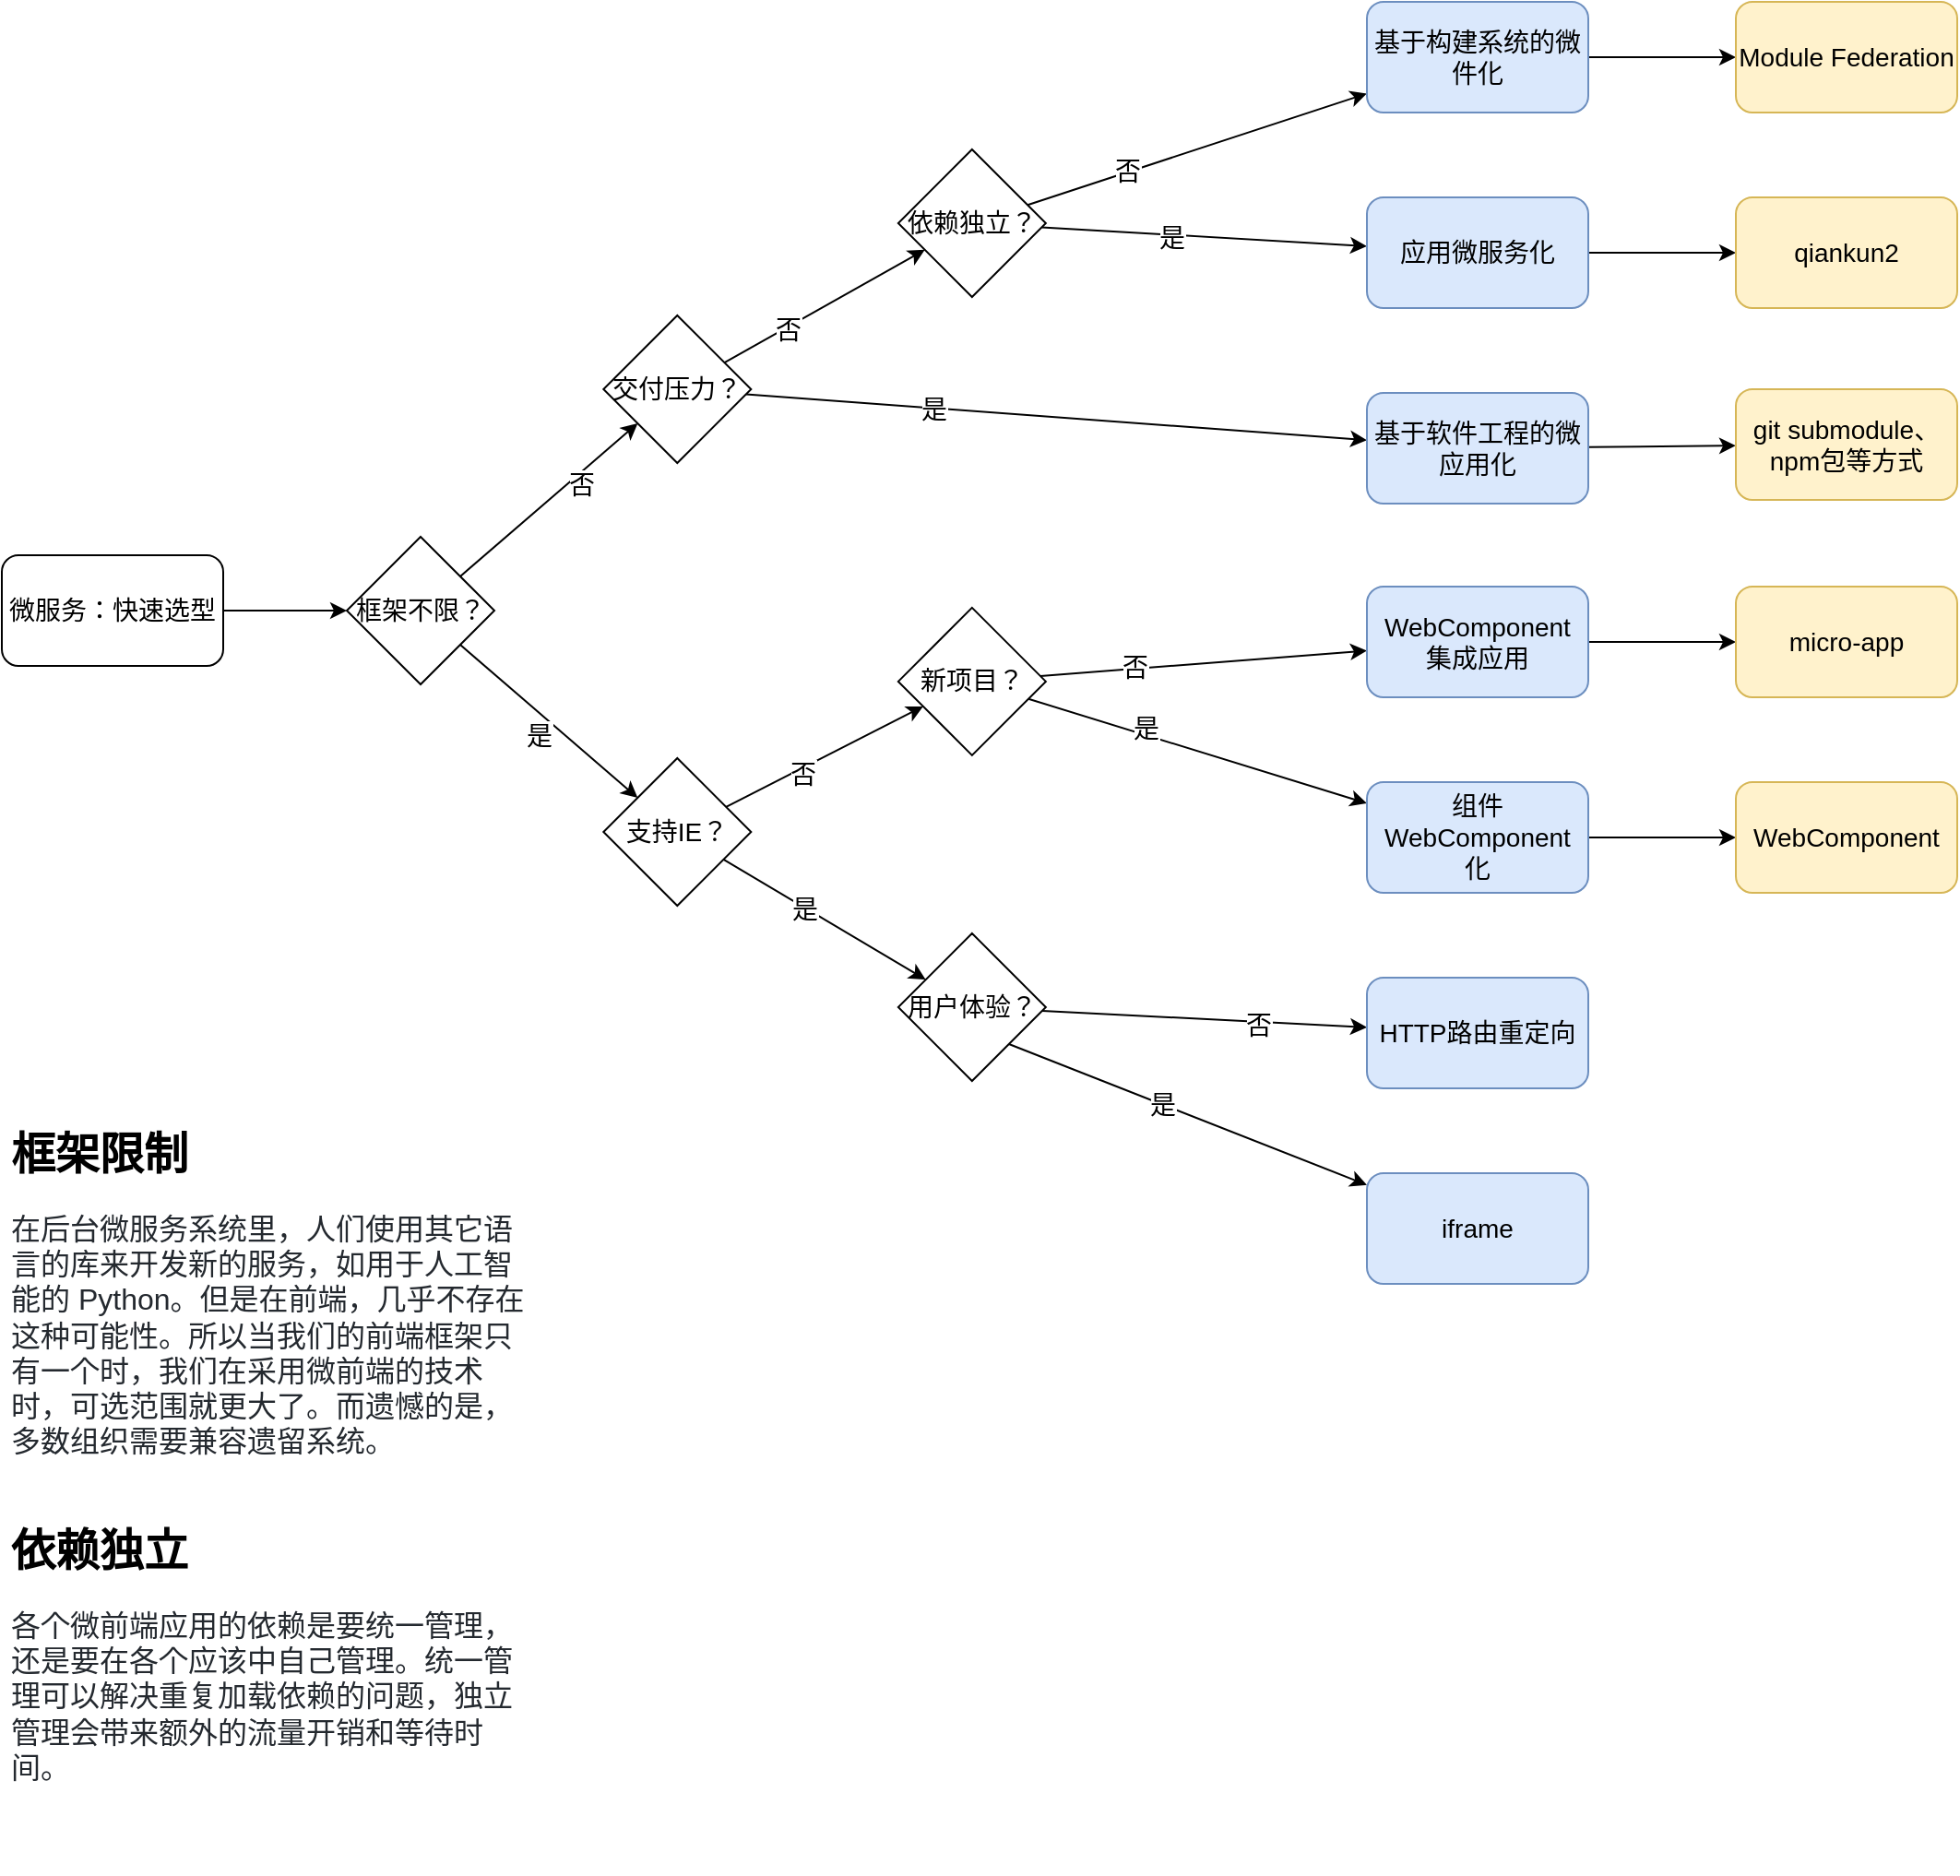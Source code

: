 <mxfile version="20.8.5" type="device"><diagram id="Aqddh8U13mh-_7fVtZlr" name="快速选型"><mxGraphModel dx="1434" dy="764" grid="1" gridSize="10" guides="1" tooltips="1" connect="1" arrows="1" fold="1" page="1" pageScale="1" pageWidth="827" pageHeight="1169" math="0" shadow="0"><root><mxCell id="0"/><mxCell id="1" parent="0"/><mxCell id="csilXPxzsDW-3RmqhbRa-12" style="edgeStyle=orthogonalEdgeStyle;rounded=0;orthogonalLoop=1;jettySize=auto;html=1;fontSize=14;" parent="1" source="csilXPxzsDW-3RmqhbRa-1" target="csilXPxzsDW-3RmqhbRa-11" edge="1"><mxGeometry relative="1" as="geometry"/></mxCell><mxCell id="csilXPxzsDW-3RmqhbRa-1" value="微服务：快速选型" style="rounded=1;whiteSpace=wrap;html=1;fontSize=14;" parent="1" vertex="1"><mxGeometry x="120" y="330" width="120" height="60" as="geometry"/></mxCell><mxCell id="csilXPxzsDW-3RmqhbRa-14" value="" style="rounded=0;orthogonalLoop=1;jettySize=auto;html=1;fontSize=14;" parent="1" source="csilXPxzsDW-3RmqhbRa-11" target="csilXPxzsDW-3RmqhbRa-13" edge="1"><mxGeometry relative="1" as="geometry"><mxPoint x="378.404" y="335.404" as="sourcePoint"/></mxGeometry></mxCell><mxCell id="csilXPxzsDW-3RmqhbRa-23" value="否" style="text;html=1;align=center;verticalAlign=middle;resizable=0;points=[];labelBackgroundColor=#ffffff;fontSize=14;" parent="csilXPxzsDW-3RmqhbRa-14" vertex="1" connectable="0"><mxGeometry x="0.287" y="-5" relative="1" as="geometry"><mxPoint as="offset"/></mxGeometry></mxCell><mxCell id="csilXPxzsDW-3RmqhbRa-15" style="edgeStyle=none;rounded=0;orthogonalLoop=1;jettySize=auto;html=1;fontSize=14;" parent="1" source="csilXPxzsDW-3RmqhbRa-11" target="csilXPxzsDW-3RmqhbRa-16" edge="1"><mxGeometry relative="1" as="geometry"><mxPoint x="463" y="450" as="targetPoint"/><mxPoint x="383" y="380" as="sourcePoint"/></mxGeometry></mxCell><mxCell id="csilXPxzsDW-3RmqhbRa-24" value="是" style="text;html=1;align=center;verticalAlign=middle;resizable=0;points=[];labelBackgroundColor=#ffffff;fontSize=14;" parent="csilXPxzsDW-3RmqhbRa-15" vertex="1" connectable="0"><mxGeometry x="0.237" y="3" relative="1" as="geometry"><mxPoint x="-19.012" as="offset"/></mxGeometry></mxCell><mxCell id="csilXPxzsDW-3RmqhbRa-11" value="框架不限？" style="rhombus;whiteSpace=wrap;html=1;fontSize=14;" parent="1" vertex="1"><mxGeometry x="307" y="320" width="80" height="80" as="geometry"/></mxCell><mxCell id="csilXPxzsDW-3RmqhbRa-22" value="" style="edgeStyle=none;rounded=0;orthogonalLoop=1;jettySize=auto;html=1;fontSize=14;" parent="1" source="csilXPxzsDW-3RmqhbRa-13" target="csilXPxzsDW-3RmqhbRa-21" edge="1"><mxGeometry relative="1" as="geometry"/></mxCell><mxCell id="Es7d4IAkhjPUTr1Keu-_-25" value="否" style="text;html=1;align=center;verticalAlign=middle;resizable=0;points=[];labelBackgroundColor=#ffffff;fontSize=14;" parent="csilXPxzsDW-3RmqhbRa-22" vertex="1" connectable="0"><mxGeometry x="-0.384" y="-1" relative="1" as="geometry"><mxPoint as="offset"/></mxGeometry></mxCell><mxCell id="Es7d4IAkhjPUTr1Keu-_-13" style="edgeStyle=none;rounded=0;orthogonalLoop=1;jettySize=auto;html=1;fontSize=14;" parent="1" source="csilXPxzsDW-3RmqhbRa-13" target="csilXPxzsDW-3RmqhbRa-30" edge="1"><mxGeometry relative="1" as="geometry"/></mxCell><mxCell id="Es7d4IAkhjPUTr1Keu-_-14" value="是" style="text;html=1;align=center;verticalAlign=middle;resizable=0;points=[];labelBackgroundColor=#ffffff;fontSize=14;" parent="Es7d4IAkhjPUTr1Keu-_-13" vertex="1" connectable="0"><mxGeometry x="-0.4" y="-1" relative="1" as="geometry"><mxPoint as="offset"/></mxGeometry></mxCell><mxCell id="csilXPxzsDW-3RmqhbRa-13" value="交付压力？" style="rhombus;whiteSpace=wrap;html=1;fontSize=14;" parent="1" vertex="1"><mxGeometry x="446.154" y="200" width="80" height="80" as="geometry"/></mxCell><mxCell id="Es7d4IAkhjPUTr1Keu-_-9" style="rounded=0;orthogonalLoop=1;jettySize=auto;html=1;fontSize=14;" parent="1" source="csilXPxzsDW-3RmqhbRa-21" target="csilXPxzsDW-3RmqhbRa-28" edge="1"><mxGeometry relative="1" as="geometry"/></mxCell><mxCell id="Es7d4IAkhjPUTr1Keu-_-11" value="是" style="text;html=1;align=center;verticalAlign=middle;resizable=0;points=[];labelBackgroundColor=#ffffff;fontSize=14;" parent="Es7d4IAkhjPUTr1Keu-_-9" vertex="1" connectable="0"><mxGeometry x="-0.204" y="-1" relative="1" as="geometry"><mxPoint as="offset"/></mxGeometry></mxCell><mxCell id="Es7d4IAkhjPUTr1Keu-_-10" style="edgeStyle=none;rounded=0;orthogonalLoop=1;jettySize=auto;html=1;fontSize=14;" parent="1" source="csilXPxzsDW-3RmqhbRa-21" target="csilXPxzsDW-3RmqhbRa-29" edge="1"><mxGeometry relative="1" as="geometry"/></mxCell><mxCell id="Es7d4IAkhjPUTr1Keu-_-12" value="否" style="text;html=1;align=center;verticalAlign=middle;resizable=0;points=[];labelBackgroundColor=#ffffff;fontSize=14;" parent="Es7d4IAkhjPUTr1Keu-_-10" vertex="1" connectable="0"><mxGeometry x="-0.409" y="1" relative="1" as="geometry"><mxPoint as="offset"/></mxGeometry></mxCell><mxCell id="csilXPxzsDW-3RmqhbRa-21" value="依赖独立？" style="rhombus;whiteSpace=wrap;html=1;fontSize=14;" parent="1" vertex="1"><mxGeometry x="605.929" y="110" width="80" height="80" as="geometry"/></mxCell><mxCell id="csilXPxzsDW-3RmqhbRa-18" value="" style="edgeStyle=none;rounded=0;orthogonalLoop=1;jettySize=auto;html=1;fontSize=14;" parent="1" source="csilXPxzsDW-3RmqhbRa-16" target="csilXPxzsDW-3RmqhbRa-17" edge="1"><mxGeometry relative="1" as="geometry"/></mxCell><mxCell id="Es7d4IAkhjPUTr1Keu-_-23" value="是" style="text;html=1;align=center;verticalAlign=middle;resizable=0;points=[];labelBackgroundColor=#ffffff;fontSize=14;" parent="csilXPxzsDW-3RmqhbRa-18" vertex="1" connectable="0"><mxGeometry x="-0.2" y="-1" relative="1" as="geometry"><mxPoint as="offset"/></mxGeometry></mxCell><mxCell id="csilXPxzsDW-3RmqhbRa-20" value="" style="edgeStyle=none;rounded=0;orthogonalLoop=1;jettySize=auto;html=1;fontSize=14;" parent="1" source="csilXPxzsDW-3RmqhbRa-16" target="csilXPxzsDW-3RmqhbRa-19" edge="1"><mxGeometry relative="1" as="geometry"/></mxCell><mxCell id="Es7d4IAkhjPUTr1Keu-_-24" value="否" style="text;html=1;align=center;verticalAlign=middle;resizable=0;points=[];labelBackgroundColor=#ffffff;fontSize=14;" parent="csilXPxzsDW-3RmqhbRa-20" vertex="1" connectable="0"><mxGeometry x="-0.248" y="-3" relative="1" as="geometry"><mxPoint as="offset"/></mxGeometry></mxCell><mxCell id="csilXPxzsDW-3RmqhbRa-16" value="支持IE？" style="rhombus;whiteSpace=wrap;html=1;fontSize=14;" parent="1" vertex="1"><mxGeometry x="446.154" y="440" width="80" height="80" as="geometry"/></mxCell><mxCell id="Es7d4IAkhjPUTr1Keu-_-19" style="edgeStyle=none;rounded=0;orthogonalLoop=1;jettySize=auto;html=1;fontSize=14;" parent="1" source="csilXPxzsDW-3RmqhbRa-19" target="csilXPxzsDW-3RmqhbRa-33" edge="1"><mxGeometry relative="1" as="geometry"/></mxCell><mxCell id="Es7d4IAkhjPUTr1Keu-_-22" value="是" style="text;html=1;align=center;verticalAlign=middle;resizable=0;points=[];labelBackgroundColor=#ffffff;fontSize=14;" parent="Es7d4IAkhjPUTr1Keu-_-19" vertex="1" connectable="0"><mxGeometry x="-0.325" y="3" relative="1" as="geometry"><mxPoint as="offset"/></mxGeometry></mxCell><mxCell id="Es7d4IAkhjPUTr1Keu-_-20" style="edgeStyle=none;rounded=0;orthogonalLoop=1;jettySize=auto;html=1;fontSize=14;" parent="1" source="csilXPxzsDW-3RmqhbRa-19" target="csilXPxzsDW-3RmqhbRa-34" edge="1"><mxGeometry relative="1" as="geometry"/></mxCell><mxCell id="Es7d4IAkhjPUTr1Keu-_-21" value="否" style="text;html=1;align=center;verticalAlign=middle;resizable=0;points=[];labelBackgroundColor=#ffffff;fontSize=14;" parent="Es7d4IAkhjPUTr1Keu-_-20" vertex="1" connectable="0"><mxGeometry x="-0.431" y="1" relative="1" as="geometry"><mxPoint as="offset"/></mxGeometry></mxCell><mxCell id="csilXPxzsDW-3RmqhbRa-19" value="新项目？" style="rhombus;whiteSpace=wrap;html=1;fontSize=14;" parent="1" vertex="1"><mxGeometry x="605.929" y="358.44" width="80" height="80" as="geometry"/></mxCell><mxCell id="Es7d4IAkhjPUTr1Keu-_-15" style="edgeStyle=none;rounded=0;orthogonalLoop=1;jettySize=auto;html=1;fontSize=14;" parent="1" source="csilXPxzsDW-3RmqhbRa-17" target="csilXPxzsDW-3RmqhbRa-31" edge="1"><mxGeometry relative="1" as="geometry"><mxPoint x="610.649" y="555" as="sourcePoint"/><mxPoint x="804.72" y="551.181" as="targetPoint"/></mxGeometry></mxCell><mxCell id="Es7d4IAkhjPUTr1Keu-_-16" value="否" style="text;html=1;align=center;verticalAlign=middle;resizable=0;points=[];labelBackgroundColor=#ffffff;fontSize=14;" parent="Es7d4IAkhjPUTr1Keu-_-15" vertex="1" connectable="0"><mxGeometry x="0.331" y="-2" relative="1" as="geometry"><mxPoint as="offset"/></mxGeometry></mxCell><mxCell id="Es7d4IAkhjPUTr1Keu-_-17" style="edgeStyle=none;rounded=0;orthogonalLoop=1;jettySize=auto;html=1;exitX=1;exitY=1;exitDx=0;exitDy=0;fontSize=14;" parent="1" source="csilXPxzsDW-3RmqhbRa-17" target="csilXPxzsDW-3RmqhbRa-32" edge="1"><mxGeometry relative="1" as="geometry"/></mxCell><mxCell id="Es7d4IAkhjPUTr1Keu-_-18" value="是" style="text;html=1;align=center;verticalAlign=middle;resizable=0;points=[];labelBackgroundColor=#ffffff;fontSize=14;" parent="Es7d4IAkhjPUTr1Keu-_-17" vertex="1" connectable="0"><mxGeometry x="-0.141" y="-1" relative="1" as="geometry"><mxPoint y="-1" as="offset"/></mxGeometry></mxCell><mxCell id="csilXPxzsDW-3RmqhbRa-17" value="用户体验？" style="rhombus;whiteSpace=wrap;html=1;fontSize=14;" parent="1" vertex="1"><mxGeometry x="605.929" y="535" width="80" height="80" as="geometry"/></mxCell><mxCell id="Es7d4IAkhjPUTr1Keu-_-6" value="" style="edgeStyle=orthogonalEdgeStyle;rounded=0;orthogonalLoop=1;jettySize=auto;html=1;fontSize=14;" parent="1" source="csilXPxzsDW-3RmqhbRa-28" target="Es7d4IAkhjPUTr1Keu-_-5" edge="1"><mxGeometry relative="1" as="geometry"/></mxCell><mxCell id="csilXPxzsDW-3RmqhbRa-28" value="应用微服务化" style="rounded=1;whiteSpace=wrap;html=1;fillColor=#dae8fc;strokeColor=#6c8ebf;fontSize=14;" parent="1" vertex="1"><mxGeometry x="860" y="136" width="120" height="60" as="geometry"/></mxCell><mxCell id="Es7d4IAkhjPUTr1Keu-_-5" value="qiankun2" style="rounded=1;whiteSpace=wrap;html=1;fillColor=#fff2cc;strokeColor=#d6b656;fontSize=14;" parent="1" vertex="1"><mxGeometry x="1060" y="136" width="120" height="60" as="geometry"/></mxCell><mxCell id="Es7d4IAkhjPUTr1Keu-_-8" value="" style="edgeStyle=orthogonalEdgeStyle;rounded=0;orthogonalLoop=1;jettySize=auto;html=1;fontSize=14;" parent="1" source="csilXPxzsDW-3RmqhbRa-29" target="Es7d4IAkhjPUTr1Keu-_-7" edge="1"><mxGeometry relative="1" as="geometry"/></mxCell><mxCell id="csilXPxzsDW-3RmqhbRa-29" value="基于构建系统的微件化" style="rounded=1;whiteSpace=wrap;html=1;fillColor=#dae8fc;strokeColor=#6c8ebf;fontSize=14;" parent="1" vertex="1"><mxGeometry x="860" y="30" width="120" height="60" as="geometry"/></mxCell><mxCell id="Es7d4IAkhjPUTr1Keu-_-7" value="Module Federation" style="rounded=1;whiteSpace=wrap;html=1;fillColor=#fff2cc;strokeColor=#d6b656;fontSize=14;" parent="1" vertex="1"><mxGeometry x="1060" y="30" width="120" height="60" as="geometry"/></mxCell><mxCell id="Es7d4IAkhjPUTr1Keu-_-30" value="" style="edgeStyle=none;rounded=0;orthogonalLoop=1;jettySize=auto;html=1;fontSize=14;" parent="1" source="csilXPxzsDW-3RmqhbRa-30" target="Es7d4IAkhjPUTr1Keu-_-29" edge="1"><mxGeometry relative="1" as="geometry"/></mxCell><mxCell id="csilXPxzsDW-3RmqhbRa-30" value="基于软件工程的微应用化" style="rounded=1;whiteSpace=wrap;html=1;fillColor=#dae8fc;strokeColor=#6c8ebf;fontSize=14;" parent="1" vertex="1"><mxGeometry x="860" y="242" width="120" height="60" as="geometry"/></mxCell><mxCell id="csilXPxzsDW-3RmqhbRa-31" value="HTTP路由重定向" style="rounded=1;whiteSpace=wrap;html=1;fillColor=#dae8fc;strokeColor=#6c8ebf;fontSize=14;" parent="1" vertex="1"><mxGeometry x="860" y="559" width="120" height="60" as="geometry"/></mxCell><mxCell id="csilXPxzsDW-3RmqhbRa-32" value="iframe" style="rounded=1;whiteSpace=wrap;html=1;fillColor=#dae8fc;strokeColor=#6c8ebf;fontSize=14;" parent="1" vertex="1"><mxGeometry x="860" y="665" width="120" height="60" as="geometry"/></mxCell><mxCell id="Es7d4IAkhjPUTr1Keu-_-4" value="" style="edgeStyle=orthogonalEdgeStyle;rounded=0;orthogonalLoop=1;jettySize=auto;html=1;fontSize=14;" parent="1" source="csilXPxzsDW-3RmqhbRa-33" target="Es7d4IAkhjPUTr1Keu-_-3" edge="1"><mxGeometry relative="1" as="geometry"/></mxCell><mxCell id="csilXPxzsDW-3RmqhbRa-33" value="组件 WebComponent 化" style="rounded=1;whiteSpace=wrap;html=1;fillColor=#dae8fc;strokeColor=#6c8ebf;fontSize=14;" parent="1" vertex="1"><mxGeometry x="860" y="453" width="120" height="60" as="geometry"/></mxCell><mxCell id="Es7d4IAkhjPUTr1Keu-_-3" value="WebComponent" style="rounded=1;whiteSpace=wrap;html=1;fillColor=#fff2cc;strokeColor=#d6b656;fontSize=14;" parent="1" vertex="1"><mxGeometry x="1060" y="453" width="120" height="60" as="geometry"/></mxCell><mxCell id="Es7d4IAkhjPUTr1Keu-_-2" value="" style="edgeStyle=orthogonalEdgeStyle;rounded=0;orthogonalLoop=1;jettySize=auto;html=1;fontSize=14;" parent="1" source="csilXPxzsDW-3RmqhbRa-34" target="Es7d4IAkhjPUTr1Keu-_-1" edge="1"><mxGeometry relative="1" as="geometry"/></mxCell><mxCell id="csilXPxzsDW-3RmqhbRa-34" value="WebComponent 集成应用" style="rounded=1;whiteSpace=wrap;html=1;fillColor=#dae8fc;strokeColor=#6c8ebf;fontSize=14;" parent="1" vertex="1"><mxGeometry x="860" y="347" width="120" height="60" as="geometry"/></mxCell><mxCell id="Es7d4IAkhjPUTr1Keu-_-1" value="micro-app" style="rounded=1;whiteSpace=wrap;html=1;fillColor=#fff2cc;strokeColor=#d6b656;fontSize=14;" parent="1" vertex="1"><mxGeometry x="1060" y="347" width="120" height="60" as="geometry"/></mxCell><mxCell id="Es7d4IAkhjPUTr1Keu-_-29" value="git submodule、npm包等方式" style="rounded=1;whiteSpace=wrap;html=1;fillColor=#fff2cc;strokeColor=#d6b656;fontSize=14;" parent="1" vertex="1"><mxGeometry x="1060" y="240" width="120" height="60" as="geometry"/></mxCell><mxCell id="Es7d4IAkhjPUTr1Keu-_-31" value="&lt;h1&gt;框架限制&lt;/h1&gt;&lt;p&gt;&lt;span style=&quot;color: rgb(36 , 41 , 47) ; font-family: , &amp;#34;blinkmacsystemfont&amp;#34; , &amp;#34;segoe ui&amp;#34; , &amp;#34;helvetica&amp;#34; , &amp;#34;arial&amp;#34; , sans-serif , &amp;#34;apple color emoji&amp;#34; , &amp;#34;segoe ui emoji&amp;#34; ; font-size: 16px ; background-color: rgb(255 , 255 , 255)&quot;&gt;在后台微服务系统里，人们使用其它语言的库来开发新的服务，如用于人工智能的 Python。但是在前端，几乎不存在这种可能性。所以当我们的前端框架只有一个时，我们在采用微前端的技术时，可选范围就更大了。而遗憾的是，多数组织需要兼容遗留系统。&lt;/span&gt;&lt;br&gt;&lt;/p&gt;" style="text;html=1;strokeColor=none;fillColor=none;spacing=5;spacingTop=-20;whiteSpace=wrap;overflow=hidden;rounded=0;fontSize=12;" parent="1" vertex="1"><mxGeometry x="120" y="635" width="290" height="195" as="geometry"/></mxCell><mxCell id="Es7d4IAkhjPUTr1Keu-_-32" value="&lt;h1&gt;依赖独立&lt;/h1&gt;&lt;p&gt;&lt;span style=&quot;color: rgb(36 , 41 , 47) ; font-family: , &amp;#34;blinkmacsystemfont&amp;#34; , &amp;#34;segoe ui&amp;#34; , &amp;#34;helvetica&amp;#34; , &amp;#34;arial&amp;#34; , sans-serif , &amp;#34;apple color emoji&amp;#34; , &amp;#34;segoe ui emoji&amp;#34; ; font-size: 16px ; background-color: rgb(255 , 255 , 255)&quot;&gt;各个微前端应用的依赖是要统一管理，还是要在各个应该中自己管理。统一管理可以解决重复加载依赖的问题，独立管理会带来额外的流量开销和等待时间。&lt;/span&gt;&lt;br&gt;&lt;/p&gt;" style="text;html=1;strokeColor=none;fillColor=none;spacing=5;spacingTop=-20;whiteSpace=wrap;overflow=hidden;rounded=0;fontSize=12;" parent="1" vertex="1"><mxGeometry x="120" y="850" width="290" height="195" as="geometry"/></mxCell></root></mxGraphModel></diagram></mxfile>